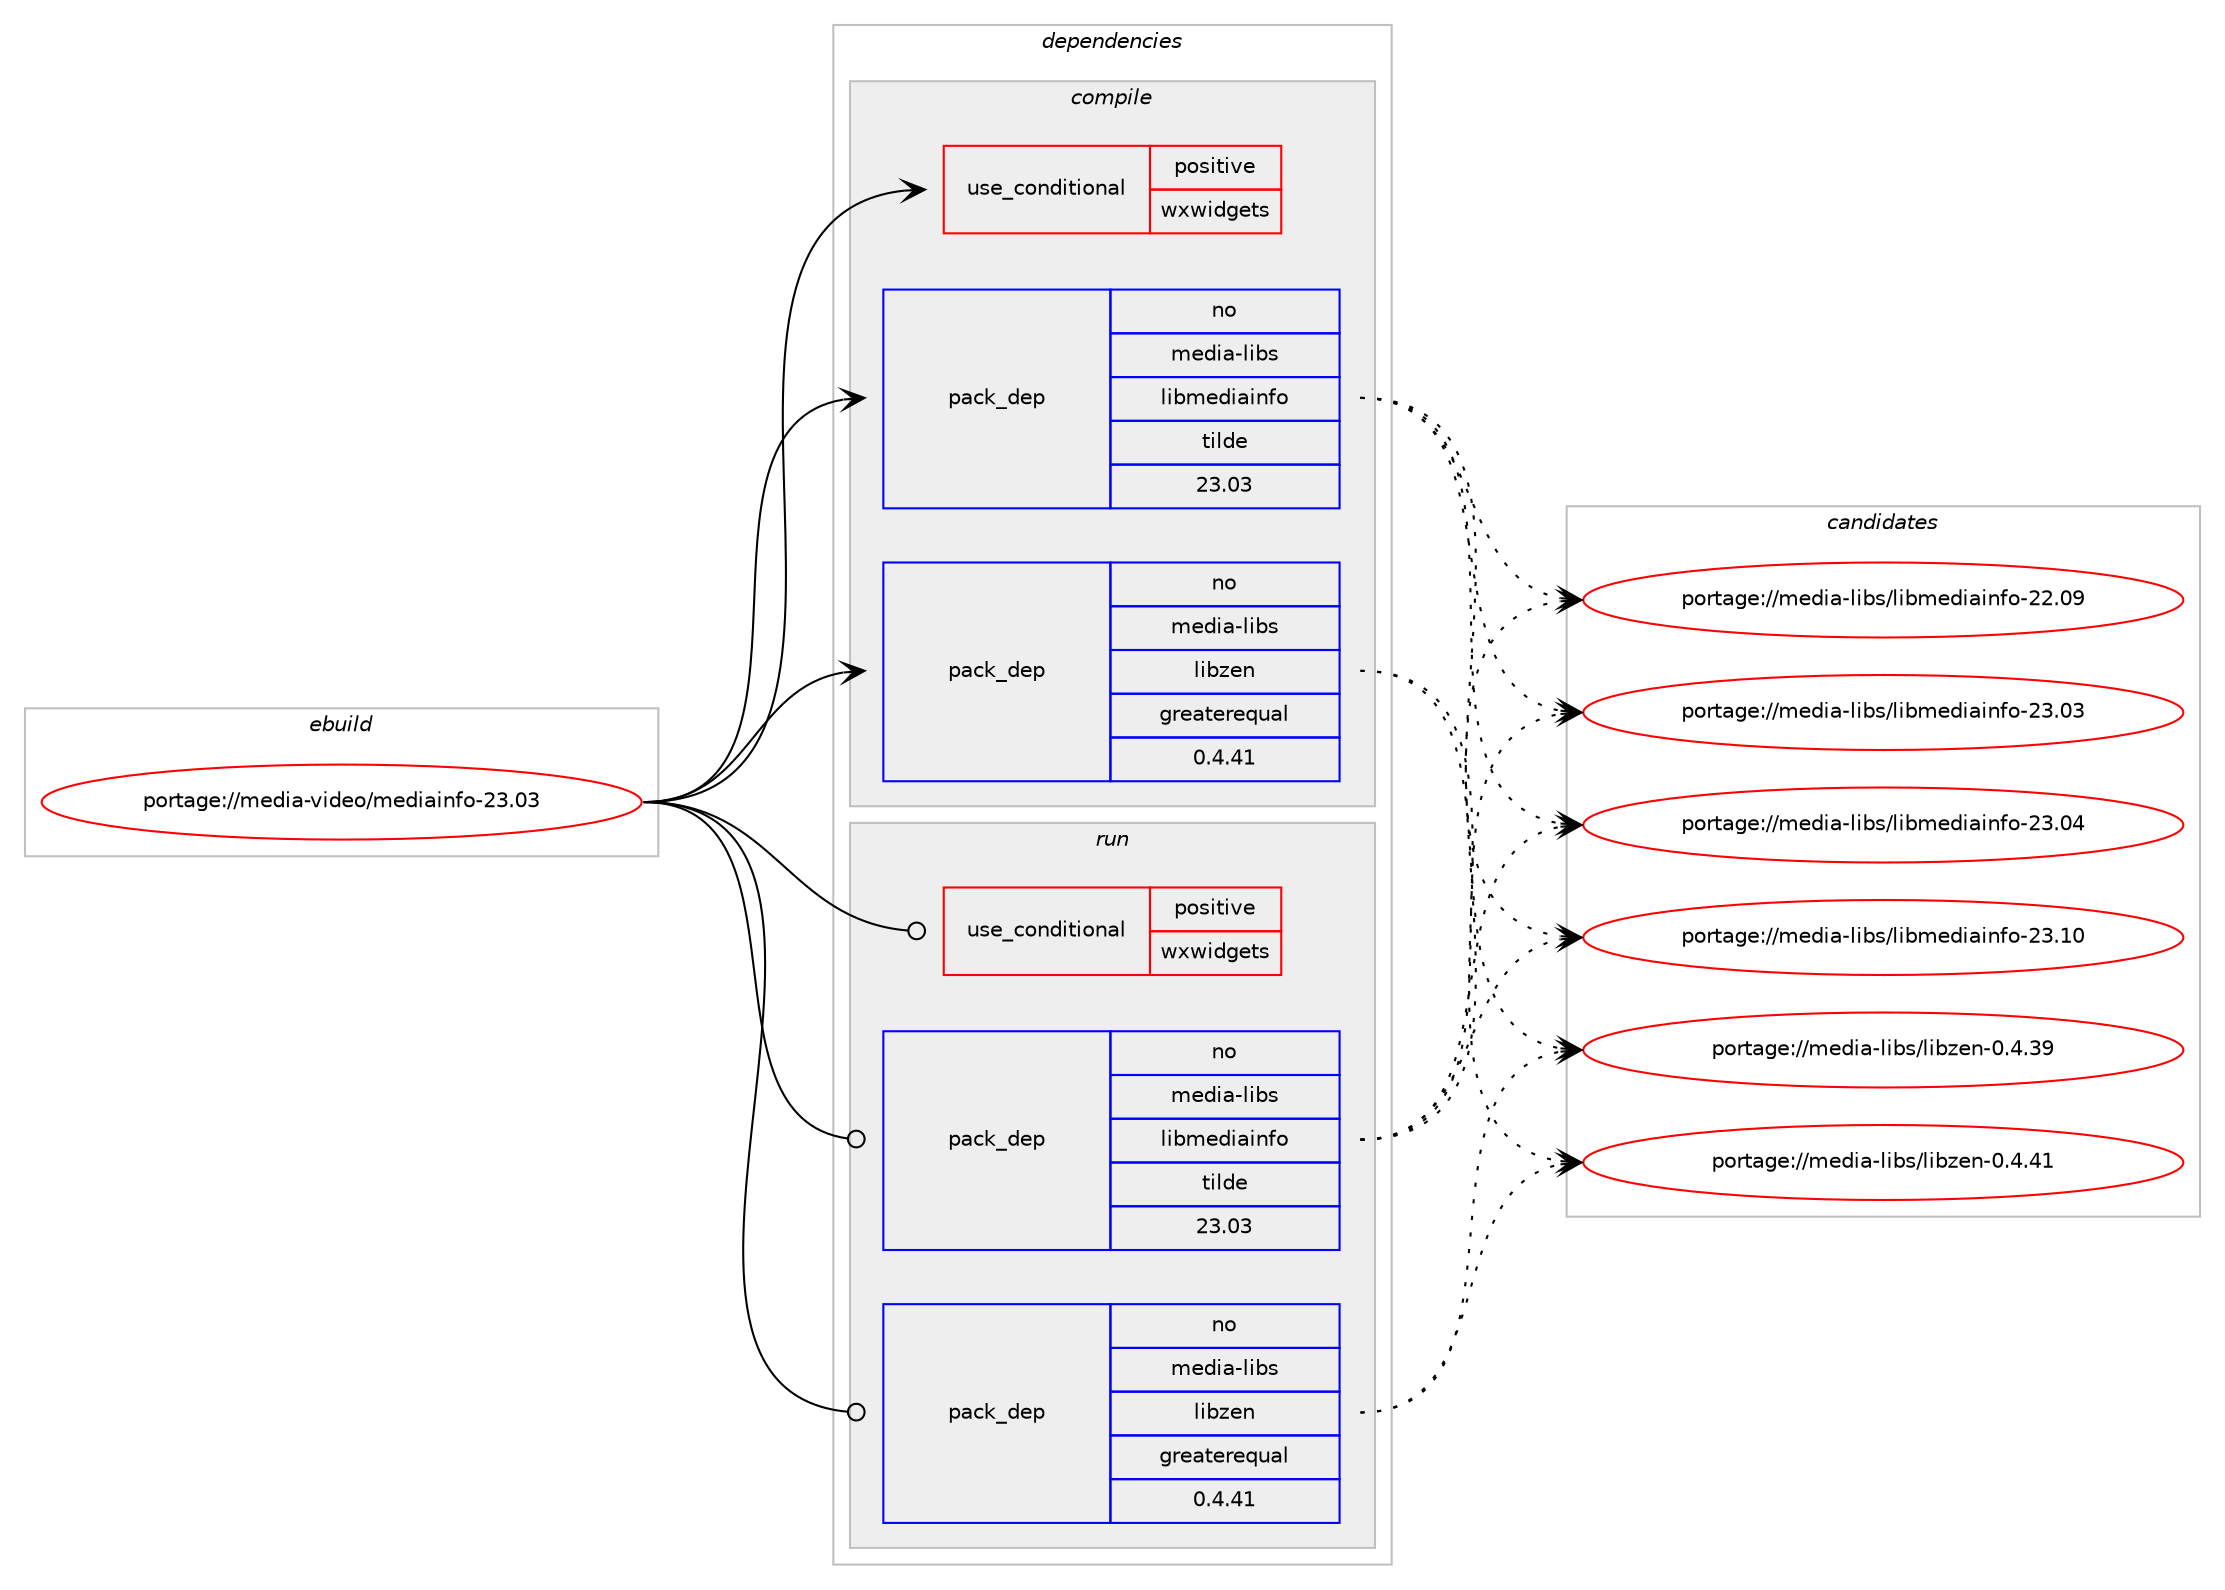 digraph prolog {

# *************
# Graph options
# *************

newrank=true;
concentrate=true;
compound=true;
graph [rankdir=LR,fontname=Helvetica,fontsize=10,ranksep=1.5];#, ranksep=2.5, nodesep=0.2];
edge  [arrowhead=vee];
node  [fontname=Helvetica,fontsize=10];

# **********
# The ebuild
# **********

subgraph cluster_leftcol {
color=gray;
rank=same;
label=<<i>ebuild</i>>;
id [label="portage://media-video/mediainfo-23.03", color=red, width=4, href="../media-video/mediainfo-23.03.svg"];
}

# ****************
# The dependencies
# ****************

subgraph cluster_midcol {
color=gray;
label=<<i>dependencies</i>>;
subgraph cluster_compile {
fillcolor="#eeeeee";
style=filled;
label=<<i>compile</i>>;
subgraph cond82281 {
dependency170074 [label=<<TABLE BORDER="0" CELLBORDER="1" CELLSPACING="0" CELLPADDING="4"><TR><TD ROWSPAN="3" CELLPADDING="10">use_conditional</TD></TR><TR><TD>positive</TD></TR><TR><TD>wxwidgets</TD></TR></TABLE>>, shape=none, color=red];
# *** BEGIN UNKNOWN DEPENDENCY TYPE (TODO) ***
# dependency170074 -> package_dependency(portage://media-video/mediainfo-23.03,install,no,x11-libs,wxGTK,none,[,,],[slot(3.0-gtk3)],[use(enable(X),none)])
# *** END UNKNOWN DEPENDENCY TYPE (TODO) ***

}
id:e -> dependency170074:w [weight=20,style="solid",arrowhead="vee"];
subgraph pack85331 {
dependency170075 [label=<<TABLE BORDER="0" CELLBORDER="1" CELLSPACING="0" CELLPADDING="4" WIDTH="220"><TR><TD ROWSPAN="6" CELLPADDING="30">pack_dep</TD></TR><TR><TD WIDTH="110">no</TD></TR><TR><TD>media-libs</TD></TR><TR><TD>libmediainfo</TD></TR><TR><TD>tilde</TD></TR><TR><TD>23.03</TD></TR></TABLE>>, shape=none, color=blue];
}
id:e -> dependency170075:w [weight=20,style="solid",arrowhead="vee"];
subgraph pack85332 {
dependency170076 [label=<<TABLE BORDER="0" CELLBORDER="1" CELLSPACING="0" CELLPADDING="4" WIDTH="220"><TR><TD ROWSPAN="6" CELLPADDING="30">pack_dep</TD></TR><TR><TD WIDTH="110">no</TD></TR><TR><TD>media-libs</TD></TR><TR><TD>libzen</TD></TR><TR><TD>greaterequal</TD></TR><TR><TD>0.4.41</TD></TR></TABLE>>, shape=none, color=blue];
}
id:e -> dependency170076:w [weight=20,style="solid",arrowhead="vee"];
# *** BEGIN UNKNOWN DEPENDENCY TYPE (TODO) ***
# id -> package_dependency(portage://media-video/mediainfo-23.03,install,no,sys-libs,zlib,none,[,,],[],[])
# *** END UNKNOWN DEPENDENCY TYPE (TODO) ***

}
subgraph cluster_compileandrun {
fillcolor="#eeeeee";
style=filled;
label=<<i>compile and run</i>>;
}
subgraph cluster_run {
fillcolor="#eeeeee";
style=filled;
label=<<i>run</i>>;
subgraph cond82282 {
dependency170077 [label=<<TABLE BORDER="0" CELLBORDER="1" CELLSPACING="0" CELLPADDING="4"><TR><TD ROWSPAN="3" CELLPADDING="10">use_conditional</TD></TR><TR><TD>positive</TD></TR><TR><TD>wxwidgets</TD></TR></TABLE>>, shape=none, color=red];
# *** BEGIN UNKNOWN DEPENDENCY TYPE (TODO) ***
# dependency170077 -> package_dependency(portage://media-video/mediainfo-23.03,run,no,x11-libs,wxGTK,none,[,,],[slot(3.0-gtk3)],[use(enable(X),none)])
# *** END UNKNOWN DEPENDENCY TYPE (TODO) ***

}
id:e -> dependency170077:w [weight=20,style="solid",arrowhead="odot"];
subgraph pack85333 {
dependency170078 [label=<<TABLE BORDER="0" CELLBORDER="1" CELLSPACING="0" CELLPADDING="4" WIDTH="220"><TR><TD ROWSPAN="6" CELLPADDING="30">pack_dep</TD></TR><TR><TD WIDTH="110">no</TD></TR><TR><TD>media-libs</TD></TR><TR><TD>libmediainfo</TD></TR><TR><TD>tilde</TD></TR><TR><TD>23.03</TD></TR></TABLE>>, shape=none, color=blue];
}
id:e -> dependency170078:w [weight=20,style="solid",arrowhead="odot"];
subgraph pack85334 {
dependency170079 [label=<<TABLE BORDER="0" CELLBORDER="1" CELLSPACING="0" CELLPADDING="4" WIDTH="220"><TR><TD ROWSPAN="6" CELLPADDING="30">pack_dep</TD></TR><TR><TD WIDTH="110">no</TD></TR><TR><TD>media-libs</TD></TR><TR><TD>libzen</TD></TR><TR><TD>greaterequal</TD></TR><TR><TD>0.4.41</TD></TR></TABLE>>, shape=none, color=blue];
}
id:e -> dependency170079:w [weight=20,style="solid",arrowhead="odot"];
# *** BEGIN UNKNOWN DEPENDENCY TYPE (TODO) ***
# id -> package_dependency(portage://media-video/mediainfo-23.03,run,no,sys-libs,zlib,none,[,,],[],[])
# *** END UNKNOWN DEPENDENCY TYPE (TODO) ***

}
}

# **************
# The candidates
# **************

subgraph cluster_choices {
rank=same;
color=gray;
label=<<i>candidates</i>>;

subgraph choice85331 {
color=black;
nodesep=1;
choice109101100105974510810598115471081059810910110010597105110102111455050464857 [label="portage://media-libs/libmediainfo-22.09", color=red, width=4,href="../media-libs/libmediainfo-22.09.svg"];
choice109101100105974510810598115471081059810910110010597105110102111455051464851 [label="portage://media-libs/libmediainfo-23.03", color=red, width=4,href="../media-libs/libmediainfo-23.03.svg"];
choice109101100105974510810598115471081059810910110010597105110102111455051464852 [label="portage://media-libs/libmediainfo-23.04", color=red, width=4,href="../media-libs/libmediainfo-23.04.svg"];
choice109101100105974510810598115471081059810910110010597105110102111455051464948 [label="portage://media-libs/libmediainfo-23.10", color=red, width=4,href="../media-libs/libmediainfo-23.10.svg"];
dependency170075:e -> choice109101100105974510810598115471081059810910110010597105110102111455050464857:w [style=dotted,weight="100"];
dependency170075:e -> choice109101100105974510810598115471081059810910110010597105110102111455051464851:w [style=dotted,weight="100"];
dependency170075:e -> choice109101100105974510810598115471081059810910110010597105110102111455051464852:w [style=dotted,weight="100"];
dependency170075:e -> choice109101100105974510810598115471081059810910110010597105110102111455051464948:w [style=dotted,weight="100"];
}
subgraph choice85332 {
color=black;
nodesep=1;
choice109101100105974510810598115471081059812210111045484652465157 [label="portage://media-libs/libzen-0.4.39", color=red, width=4,href="../media-libs/libzen-0.4.39.svg"];
choice109101100105974510810598115471081059812210111045484652465249 [label="portage://media-libs/libzen-0.4.41", color=red, width=4,href="../media-libs/libzen-0.4.41.svg"];
dependency170076:e -> choice109101100105974510810598115471081059812210111045484652465157:w [style=dotted,weight="100"];
dependency170076:e -> choice109101100105974510810598115471081059812210111045484652465249:w [style=dotted,weight="100"];
}
subgraph choice85333 {
color=black;
nodesep=1;
choice109101100105974510810598115471081059810910110010597105110102111455050464857 [label="portage://media-libs/libmediainfo-22.09", color=red, width=4,href="../media-libs/libmediainfo-22.09.svg"];
choice109101100105974510810598115471081059810910110010597105110102111455051464851 [label="portage://media-libs/libmediainfo-23.03", color=red, width=4,href="../media-libs/libmediainfo-23.03.svg"];
choice109101100105974510810598115471081059810910110010597105110102111455051464852 [label="portage://media-libs/libmediainfo-23.04", color=red, width=4,href="../media-libs/libmediainfo-23.04.svg"];
choice109101100105974510810598115471081059810910110010597105110102111455051464948 [label="portage://media-libs/libmediainfo-23.10", color=red, width=4,href="../media-libs/libmediainfo-23.10.svg"];
dependency170078:e -> choice109101100105974510810598115471081059810910110010597105110102111455050464857:w [style=dotted,weight="100"];
dependency170078:e -> choice109101100105974510810598115471081059810910110010597105110102111455051464851:w [style=dotted,weight="100"];
dependency170078:e -> choice109101100105974510810598115471081059810910110010597105110102111455051464852:w [style=dotted,weight="100"];
dependency170078:e -> choice109101100105974510810598115471081059810910110010597105110102111455051464948:w [style=dotted,weight="100"];
}
subgraph choice85334 {
color=black;
nodesep=1;
choice109101100105974510810598115471081059812210111045484652465157 [label="portage://media-libs/libzen-0.4.39", color=red, width=4,href="../media-libs/libzen-0.4.39.svg"];
choice109101100105974510810598115471081059812210111045484652465249 [label="portage://media-libs/libzen-0.4.41", color=red, width=4,href="../media-libs/libzen-0.4.41.svg"];
dependency170079:e -> choice109101100105974510810598115471081059812210111045484652465157:w [style=dotted,weight="100"];
dependency170079:e -> choice109101100105974510810598115471081059812210111045484652465249:w [style=dotted,weight="100"];
}
}

}
